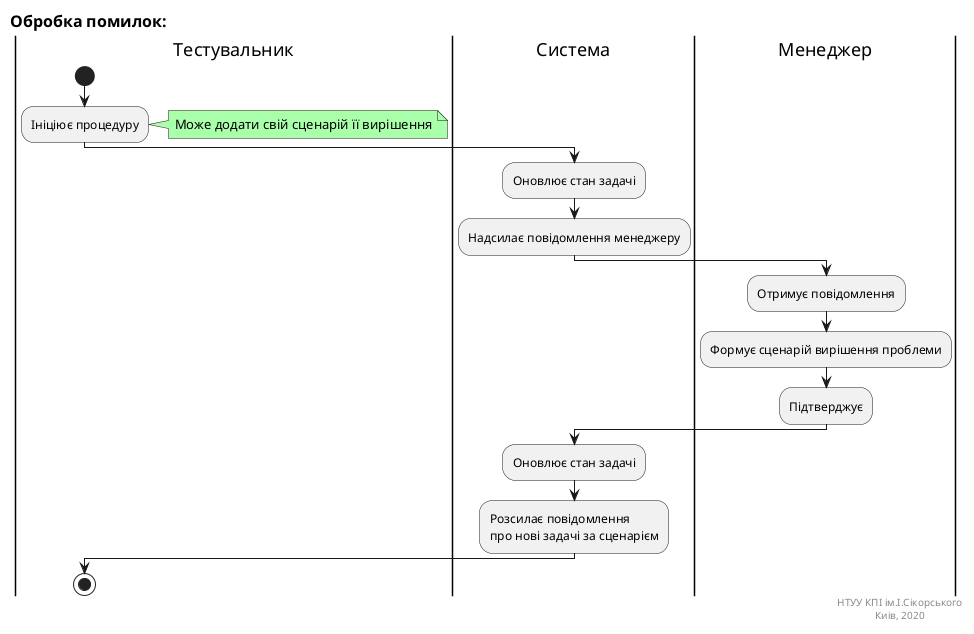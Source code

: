 @startuml handleErrorsUC

left header
<font size=16 color=black><b>Обробка помилок:</b> 
end header

|Тестувальник|
start
:Ініціює процедуру;
note right #aaffaa
Може додати свій сценарій її вирішення
end note

|Система|
:Оновлює стан задачі;
:Надсилає повідомлення менеджеру;

|Менеджер|
:Отримує повідомлення;
:Формує сценарій вирішення проблеми;
:Підтверджує;

|Система|
:Оновлює стан задачі;
:Розсилає повідомлення 
про нові задачі за сценарієм;

|Тестувальник|
stop

right footer
НТУУ КПІ ім.І.Сікорського
Киів, 2020 
end footer
@enduml